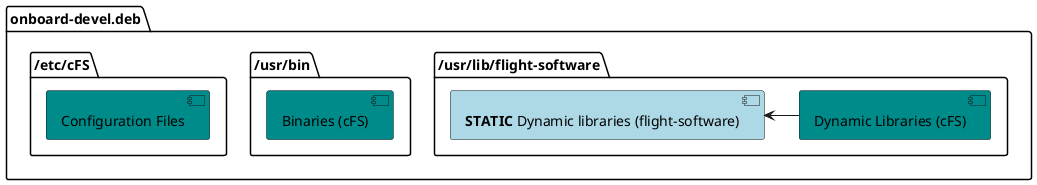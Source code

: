 @startuml
package "onboard-devel.deb" {
            folder "/usr/lib/flight-software" as OnboardLibfolder{
                [Dynamic Libraries (cFS)] as OnboardDevCFSDynLib2 #DarkCyan
                [**STATIC** Dynamic libraries (flight-software)] as OnboardStaticLib #LightBlue
                OnboardStaticLib <- OnboardDevCFSDynLib2
            }
            folder "/usr/bin" as OnboardBinFolder {
                [Binaries (cFS)] as OnboardDevCFSBin2 #DarkCyan
            }
            folder "/etc/cFS" as OnboadEtcFolder {
                [Configuration Files] as OnboardDevcFSConfFile2 #DarkCyan
            }
        }

@enduml
